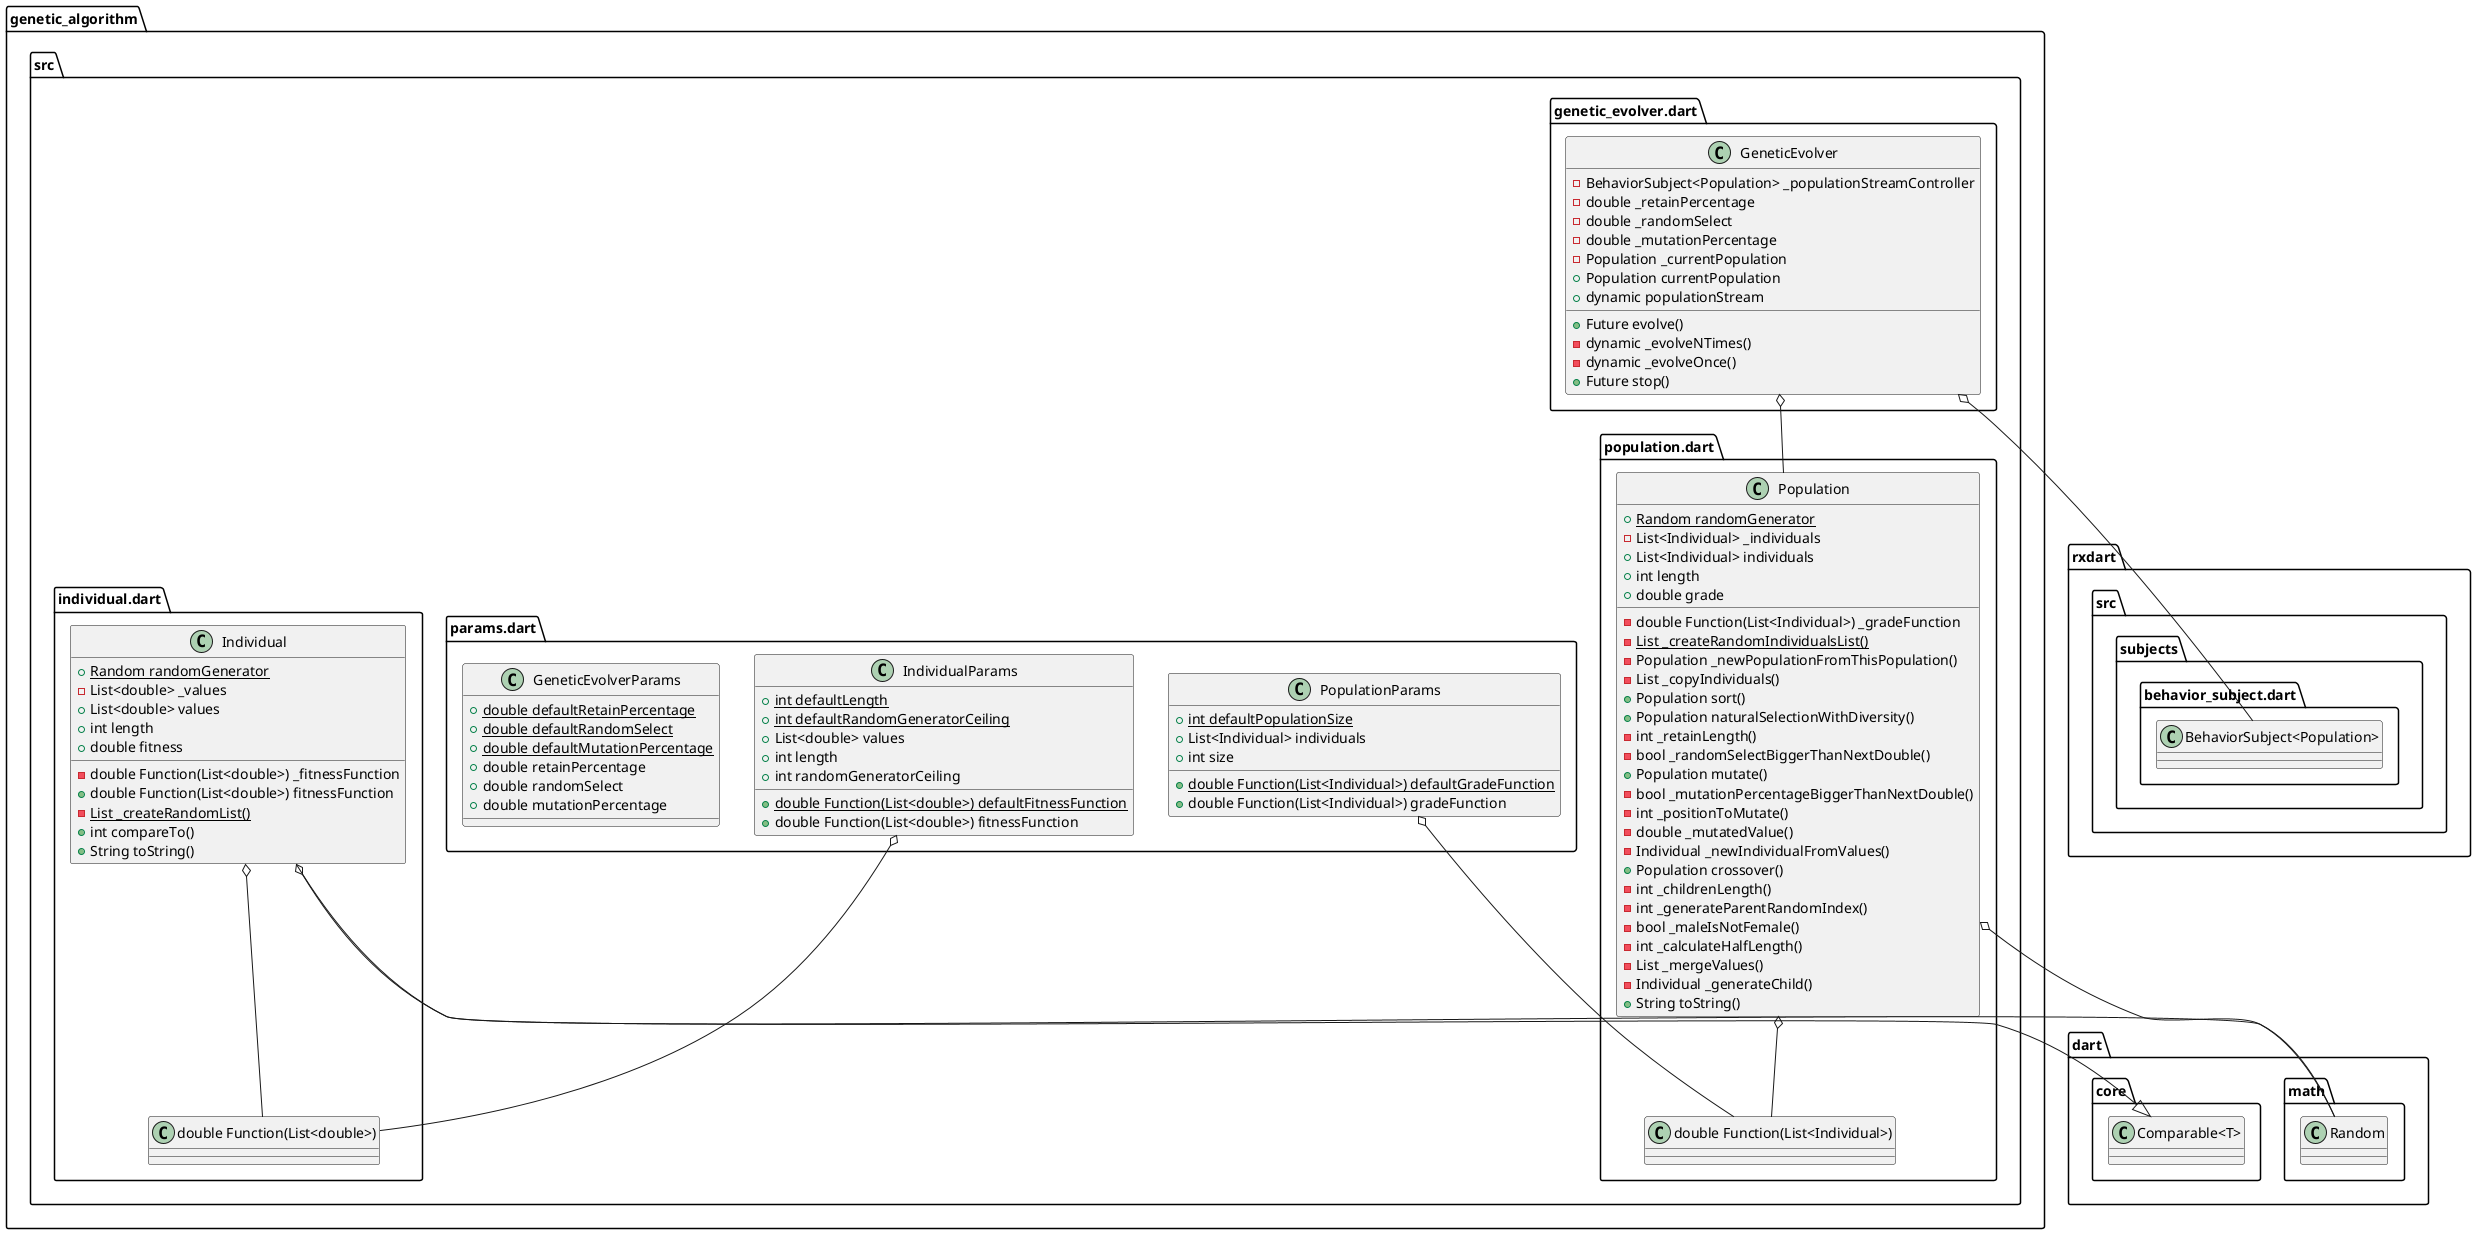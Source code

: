 @startuml genetic_algorithm
set namespaceSeparator ::

class "genetic_algorithm::src::genetic_evolver.dart::GeneticEvolver" {
  -BehaviorSubject<Population> _populationStreamController
  -double _retainPercentage
  -double _randomSelect
  -double _mutationPercentage
  -Population _currentPopulation
  +Population currentPopulation
  +dynamic populationStream
  +Future evolve()
  -dynamic _evolveNTimes()
  -dynamic _evolveOnce()
  +Future stop()
}

"genetic_algorithm::src::genetic_evolver.dart::GeneticEvolver" o-- "rxdart::src::subjects::behavior_subject.dart::BehaviorSubject<Population>"
"genetic_algorithm::src::genetic_evolver.dart::GeneticEvolver" o-- "genetic_algorithm::src::population.dart::Population"

class "genetic_algorithm::src::individual.dart::Individual" {
  {static} +Random randomGenerator
  -List<double> _values
  -double Function(List<double>) _fitnessFunction
  +List<double> values
  +int length
  +double Function(List<double>) fitnessFunction
  +double fitness
  {static} -List _createRandomList()
  +int compareTo()
  +String toString()
}

"genetic_algorithm::src::individual.dart::Individual" o-- "dart::math::Random"
"genetic_algorithm::src::individual.dart::Individual" o-- "genetic_algorithm::src::individual.dart::double Function(List<double>)"
"dart::core::Comparable<T>" <|-- "genetic_algorithm::src::individual.dart::Individual"

class "genetic_algorithm::src::params.dart::IndividualParams" {
  {static} +double Function(List<double>) defaultFitnessFunction
  {static} +int defaultLength
  {static} +int defaultRandomGeneratorCeiling
  +List<double> values
  +double Function(List<double>) fitnessFunction
  +int length
  +int randomGeneratorCeiling
}

"genetic_algorithm::src::params.dart::IndividualParams" o-- "genetic_algorithm::src::individual.dart::double Function(List<double>)"

class "genetic_algorithm::src::params.dart::PopulationParams" {
  {static} +double Function(List<Individual>) defaultGradeFunction
  {static} +int defaultPopulationSize
  +List<Individual> individuals
  +double Function(List<Individual>) gradeFunction
  +int size
}

"genetic_algorithm::src::params.dart::PopulationParams" o-- "genetic_algorithm::src::population.dart::double Function(List<Individual>)"

class "genetic_algorithm::src::params.dart::GeneticEvolverParams" {
  {static} +double defaultRetainPercentage
  {static} +double defaultRandomSelect
  {static} +double defaultMutationPercentage
  +double retainPercentage
  +double randomSelect
  +double mutationPercentage
}

class "genetic_algorithm::src::population.dart::Population" {
  {static} +Random randomGenerator
  -double Function(List<Individual>) _gradeFunction
  -List<Individual> _individuals
  +List<Individual> individuals
  +int length
  +double grade
  {static} -List _createRandomIndividualsList()
  -Population _newPopulationFromThisPopulation()
  -List _copyIndividuals()
  +Population sort()
  +Population naturalSelectionWithDiversity()
  -int _retainLength()
  -bool _randomSelectBiggerThanNextDouble()
  +Population mutate()
  -bool _mutationPercentageBiggerThanNextDouble()
  -int _positionToMutate()
  -double _mutatedValue()
  -Individual _newIndividualFromValues()
  +Population crossover()
  -int _childrenLength()
  -int _generateParentRandomIndex()
  -bool _maleIsNotFemale()
  -int _calculateHalfLength()
  -List _mergeValues()
  -Individual _generateChild()
  +String toString()
}

"genetic_algorithm::src::population.dart::Population" o-- "dart::math::Random"
"genetic_algorithm::src::population.dart::Population" o-- "genetic_algorithm::src::population.dart::double Function(List<Individual>)"


@enduml